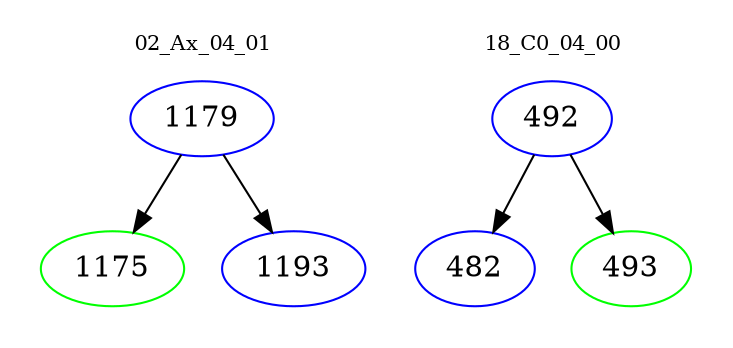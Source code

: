 digraph{
subgraph cluster_0 {
color = white
label = "02_Ax_04_01";
fontsize=10;
T0_1179 [label="1179", color="blue"]
T0_1179 -> T0_1175 [color="black"]
T0_1175 [label="1175", color="green"]
T0_1179 -> T0_1193 [color="black"]
T0_1193 [label="1193", color="blue"]
}
subgraph cluster_1 {
color = white
label = "18_C0_04_00";
fontsize=10;
T1_492 [label="492", color="blue"]
T1_492 -> T1_482 [color="black"]
T1_482 [label="482", color="blue"]
T1_492 -> T1_493 [color="black"]
T1_493 [label="493", color="green"]
}
}
